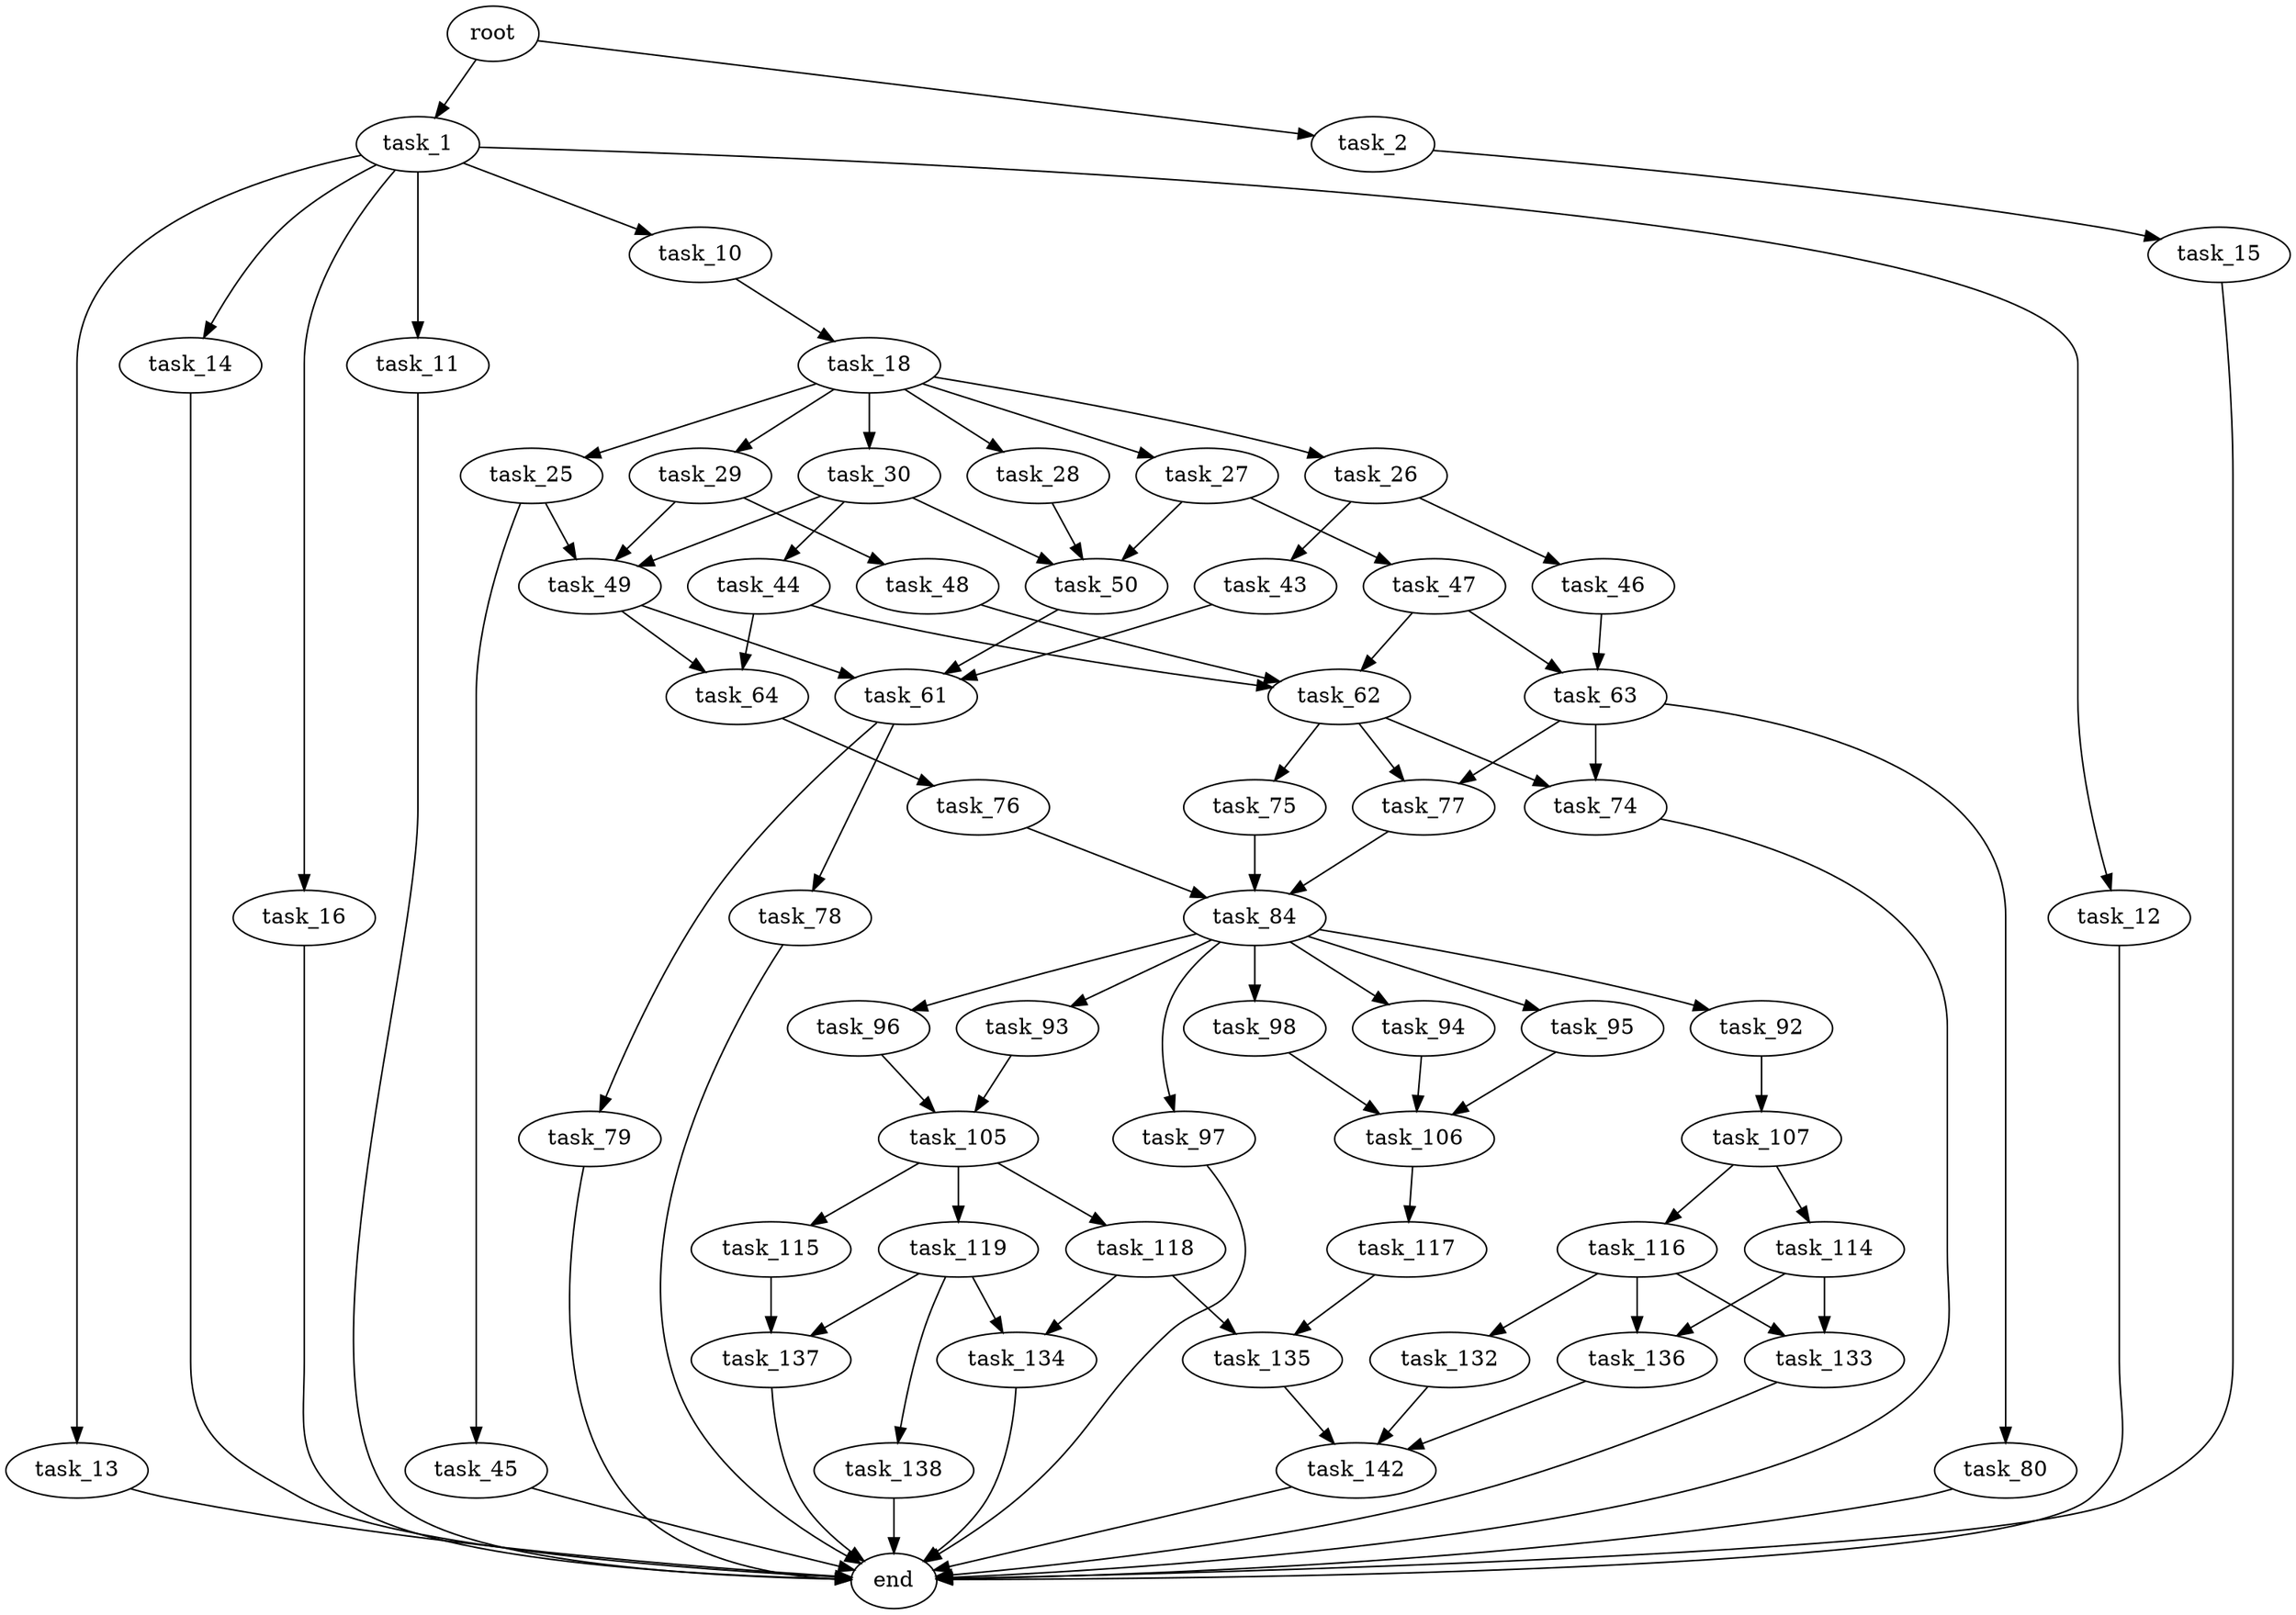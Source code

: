 digraph G {
  root [size="0.000000"];
  task_1 [size="21541618989.000000"];
  task_2 [size="447870745482.000000"];
  task_10 [size="730547849904.000000"];
  task_11 [size="962819571395.000000"];
  task_12 [size="716453127668.000000"];
  task_13 [size="782757789696.000000"];
  task_14 [size="24369767912.000000"];
  task_16 [size="8634583541.000000"];
  task_15 [size="134217728000.000000"];
  task_18 [size="1248501777.000000"];
  end [size="0.000000"];
  task_25 [size="355298778010.000000"];
  task_26 [size="27555743891.000000"];
  task_27 [size="7688216964.000000"];
  task_28 [size="3574807623.000000"];
  task_29 [size="472098417913.000000"];
  task_30 [size="11366782728.000000"];
  task_45 [size="38101873354.000000"];
  task_49 [size="18857488598.000000"];
  task_43 [size="69092738004.000000"];
  task_46 [size="85177106169.000000"];
  task_47 [size="43704820541.000000"];
  task_50 [size="7677436831.000000"];
  task_48 [size="8589934592.000000"];
  task_44 [size="18367672384.000000"];
  task_61 [size="68719476736.000000"];
  task_62 [size="204136904869.000000"];
  task_64 [size="68719476736.000000"];
  task_63 [size="216381683872.000000"];
  task_78 [size="782757789696.000000"];
  task_79 [size="639961270619.000000"];
  task_74 [size="28991029248.000000"];
  task_75 [size="95129330353.000000"];
  task_77 [size="4247323798.000000"];
  task_80 [size="423130766927.000000"];
  task_76 [size="92797219762.000000"];
  task_84 [size="258879448428.000000"];
  task_92 [size="368293445632.000000"];
  task_93 [size="784647583096.000000"];
  task_94 [size="430669749432.000000"];
  task_95 [size="32002053324.000000"];
  task_96 [size="114975224568.000000"];
  task_97 [size="96326943996.000000"];
  task_98 [size="8589934592.000000"];
  task_107 [size="134217728000.000000"];
  task_105 [size="1073741824000.000000"];
  task_106 [size="116902352944.000000"];
  task_115 [size="68719476736.000000"];
  task_118 [size="1513054991.000000"];
  task_119 [size="747644941320.000000"];
  task_117 [size="348935430584.000000"];
  task_114 [size="7624968740.000000"];
  task_116 [size="68719476736.000000"];
  task_133 [size="1234541478.000000"];
  task_136 [size="134217728000.000000"];
  task_137 [size="68719476736.000000"];
  task_132 [size="549755813888.000000"];
  task_135 [size="8857647505.000000"];
  task_134 [size="693086666.000000"];
  task_138 [size="28991029248.000000"];
  task_142 [size="14949632992.000000"];

  root -> task_1 [size="1.000000"];
  root -> task_2 [size="1.000000"];
  task_1 -> task_10 [size="33554432.000000"];
  task_1 -> task_11 [size="33554432.000000"];
  task_1 -> task_12 [size="33554432.000000"];
  task_1 -> task_13 [size="33554432.000000"];
  task_1 -> task_14 [size="33554432.000000"];
  task_1 -> task_16 [size="33554432.000000"];
  task_2 -> task_15 [size="838860800.000000"];
  task_10 -> task_18 [size="838860800.000000"];
  task_11 -> end [size="1.000000"];
  task_12 -> end [size="1.000000"];
  task_13 -> end [size="1.000000"];
  task_14 -> end [size="1.000000"];
  task_16 -> end [size="1.000000"];
  task_15 -> end [size="1.000000"];
  task_18 -> task_25 [size="33554432.000000"];
  task_18 -> task_26 [size="33554432.000000"];
  task_18 -> task_27 [size="33554432.000000"];
  task_18 -> task_28 [size="33554432.000000"];
  task_18 -> task_29 [size="33554432.000000"];
  task_18 -> task_30 [size="33554432.000000"];
  task_25 -> task_45 [size="838860800.000000"];
  task_25 -> task_49 [size="838860800.000000"];
  task_26 -> task_43 [size="838860800.000000"];
  task_26 -> task_46 [size="838860800.000000"];
  task_27 -> task_47 [size="134217728.000000"];
  task_27 -> task_50 [size="134217728.000000"];
  task_28 -> task_50 [size="209715200.000000"];
  task_29 -> task_48 [size="679477248.000000"];
  task_29 -> task_49 [size="679477248.000000"];
  task_30 -> task_44 [size="301989888.000000"];
  task_30 -> task_49 [size="301989888.000000"];
  task_30 -> task_50 [size="301989888.000000"];
  task_45 -> end [size="1.000000"];
  task_49 -> task_61 [size="536870912.000000"];
  task_49 -> task_64 [size="536870912.000000"];
  task_43 -> task_61 [size="75497472.000000"];
  task_46 -> task_63 [size="301989888.000000"];
  task_47 -> task_62 [size="838860800.000000"];
  task_47 -> task_63 [size="838860800.000000"];
  task_50 -> task_61 [size="134217728.000000"];
  task_48 -> task_62 [size="33554432.000000"];
  task_44 -> task_62 [size="838860800.000000"];
  task_44 -> task_64 [size="838860800.000000"];
  task_61 -> task_78 [size="134217728.000000"];
  task_61 -> task_79 [size="134217728.000000"];
  task_62 -> task_74 [size="411041792.000000"];
  task_62 -> task_75 [size="411041792.000000"];
  task_62 -> task_77 [size="411041792.000000"];
  task_64 -> task_76 [size="134217728.000000"];
  task_63 -> task_74 [size="301989888.000000"];
  task_63 -> task_77 [size="301989888.000000"];
  task_63 -> task_80 [size="301989888.000000"];
  task_78 -> end [size="1.000000"];
  task_79 -> end [size="1.000000"];
  task_74 -> end [size="1.000000"];
  task_75 -> task_84 [size="411041792.000000"];
  task_77 -> task_84 [size="75497472.000000"];
  task_80 -> end [size="1.000000"];
  task_76 -> task_84 [size="75497472.000000"];
  task_84 -> task_92 [size="209715200.000000"];
  task_84 -> task_93 [size="209715200.000000"];
  task_84 -> task_94 [size="209715200.000000"];
  task_84 -> task_95 [size="209715200.000000"];
  task_84 -> task_96 [size="209715200.000000"];
  task_84 -> task_97 [size="209715200.000000"];
  task_84 -> task_98 [size="209715200.000000"];
  task_92 -> task_107 [size="411041792.000000"];
  task_93 -> task_105 [size="536870912.000000"];
  task_94 -> task_106 [size="536870912.000000"];
  task_95 -> task_106 [size="134217728.000000"];
  task_96 -> task_105 [size="209715200.000000"];
  task_97 -> end [size="1.000000"];
  task_98 -> task_106 [size="33554432.000000"];
  task_107 -> task_114 [size="209715200.000000"];
  task_107 -> task_116 [size="209715200.000000"];
  task_105 -> task_115 [size="838860800.000000"];
  task_105 -> task_118 [size="838860800.000000"];
  task_105 -> task_119 [size="838860800.000000"];
  task_106 -> task_117 [size="536870912.000000"];
  task_115 -> task_137 [size="134217728.000000"];
  task_118 -> task_134 [size="75497472.000000"];
  task_118 -> task_135 [size="75497472.000000"];
  task_119 -> task_134 [size="838860800.000000"];
  task_119 -> task_137 [size="838860800.000000"];
  task_119 -> task_138 [size="838860800.000000"];
  task_117 -> task_135 [size="536870912.000000"];
  task_114 -> task_133 [size="134217728.000000"];
  task_114 -> task_136 [size="134217728.000000"];
  task_116 -> task_132 [size="134217728.000000"];
  task_116 -> task_133 [size="134217728.000000"];
  task_116 -> task_136 [size="134217728.000000"];
  task_133 -> end [size="1.000000"];
  task_136 -> task_142 [size="209715200.000000"];
  task_137 -> end [size="1.000000"];
  task_132 -> task_142 [size="536870912.000000"];
  task_135 -> task_142 [size="209715200.000000"];
  task_134 -> end [size="1.000000"];
  task_138 -> end [size="1.000000"];
  task_142 -> end [size="1.000000"];
}
